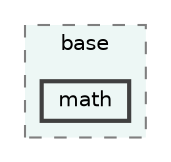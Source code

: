 digraph "include/Carna/base/math"
{
 // LATEX_PDF_SIZE
  bgcolor="transparent";
  edge [fontname=Helvetica,fontsize=10,labelfontname=Helvetica,labelfontsize=10];
  node [fontname=Helvetica,fontsize=10,shape=box,height=0.2,width=0.4];
  compound=true
  subgraph clusterdir_62505fd74ca3ce5ce51851622ceb72c0 {
    graph [ bgcolor="#edf7f5", pencolor="grey50", label="base", fontname=Helvetica,fontsize=10 style="filled,dashed", URL="dir_62505fd74ca3ce5ce51851622ceb72c0.html",tooltip=""]
  dir_bf0ac1e280b065bd0aa504ab19b60894 [label="math", fillcolor="#edf7f5", color="grey25", style="filled,bold", URL="dir_bf0ac1e280b065bd0aa504ab19b60894.html",tooltip=""];
  }
}
